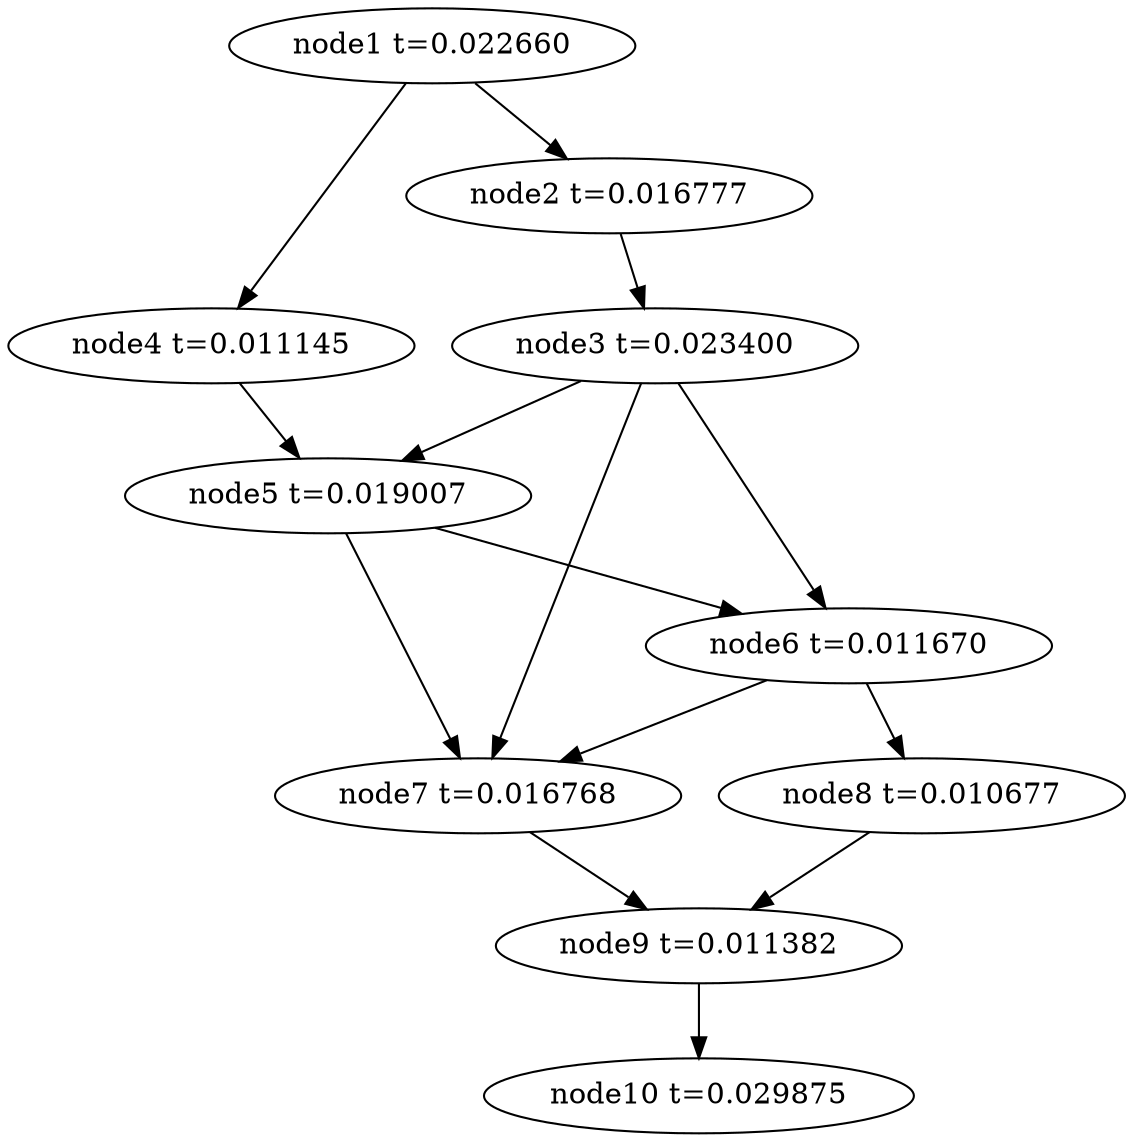 digraph g{
	node10[label="node10 t=0.029875"]
	node9 -> node10
	node9[label="node9 t=0.011382"];
	node8 -> node9
	node8[label="node8 t=0.010677"];
	node7 -> node9
	node7[label="node7 t=0.016768"];
	node6 -> node8
	node6 -> node7
	node6[label="node6 t=0.011670"];
	node5 -> node7
	node5 -> node6
	node5[label="node5 t=0.019007"];
	node4 -> node5
	node4[label="node4 t=0.011145"];
	node3 -> node7
	node3 -> node6
	node3 -> node5
	node3[label="node3 t=0.023400"];
	node2 -> node3
	node2[label="node2 t=0.016777"];
	node1 -> node4
	node1 -> node2
	node1[label="node1 t=0.022660"];
}
